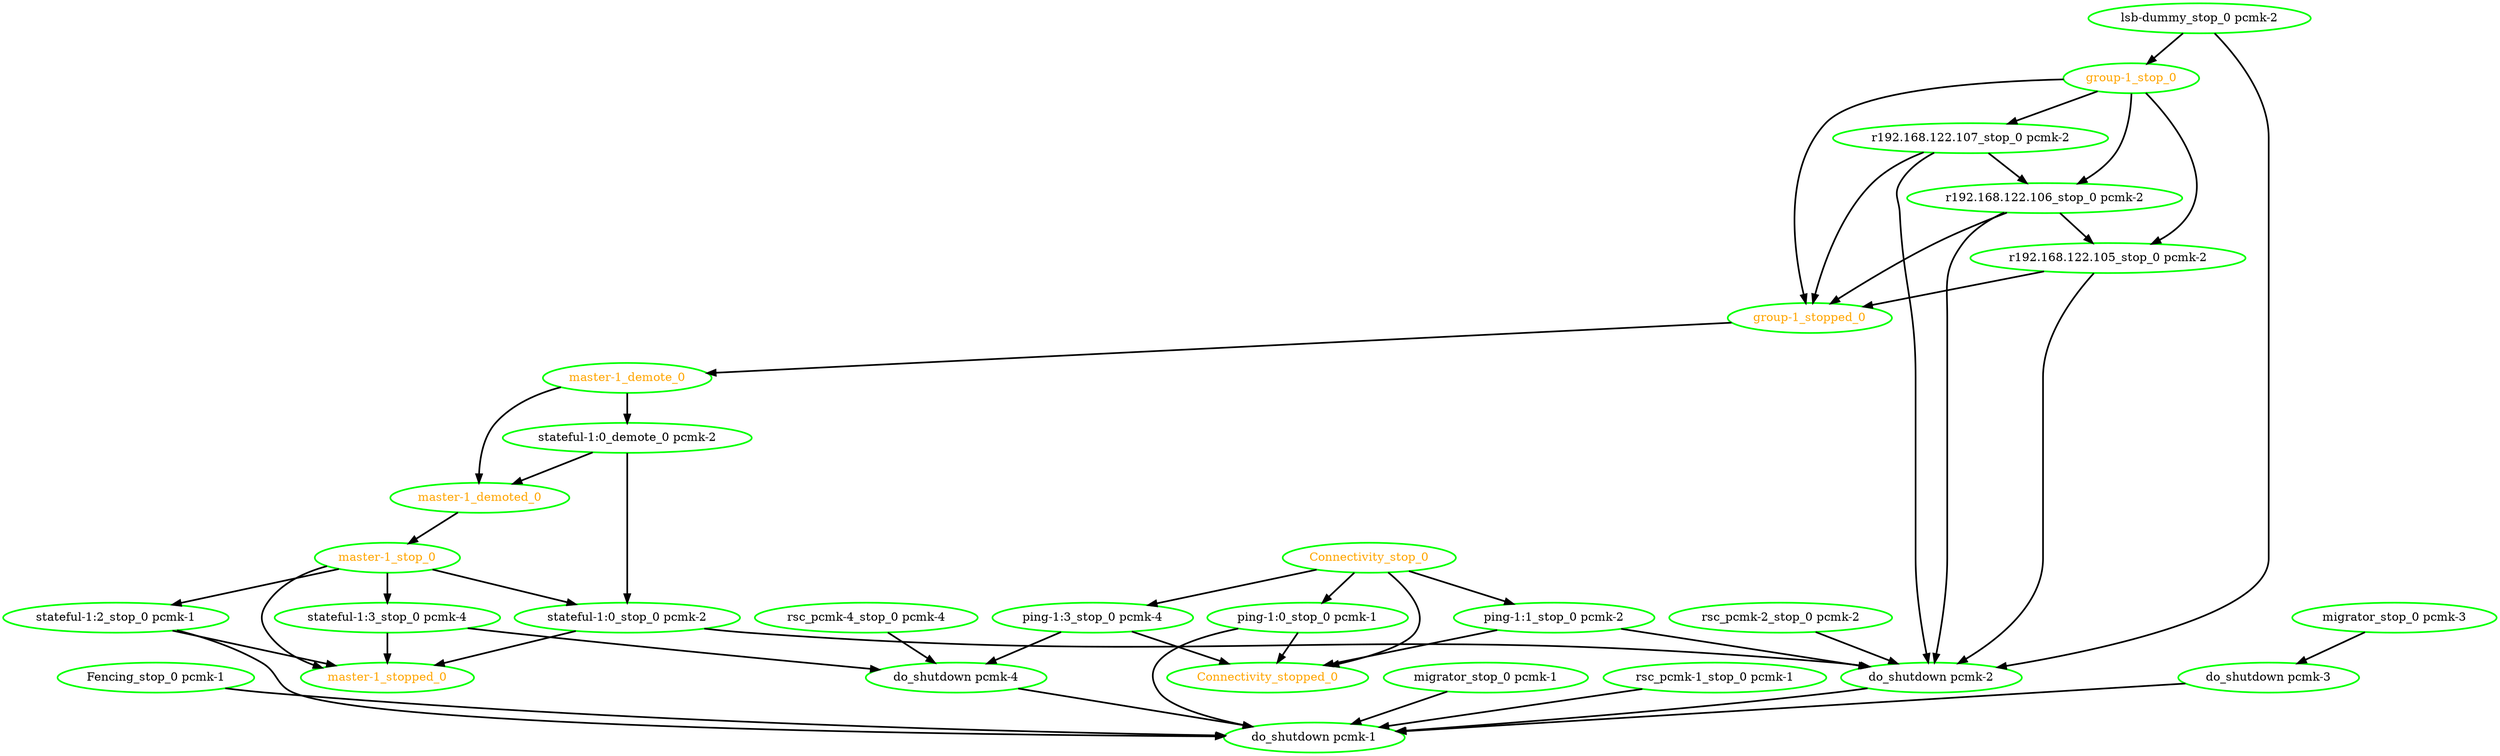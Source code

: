 digraph "g" {
"Connectivity_stop_0" -> "Connectivity_stopped_0" [ style = bold]
"Connectivity_stop_0" -> "ping-1:0_stop_0 pcmk-1" [ style = bold]
"Connectivity_stop_0" -> "ping-1:1_stop_0 pcmk-2" [ style = bold]
"Connectivity_stop_0" -> "ping-1:3_stop_0 pcmk-4" [ style = bold]
"Connectivity_stop_0" [ style=bold color="green" fontcolor="orange"]
"Connectivity_stopped_0" [ style=bold color="green" fontcolor="orange"]
"Fencing_stop_0 pcmk-1" -> "do_shutdown pcmk-1" [ style = bold]
"Fencing_stop_0 pcmk-1" [ style=bold color="green" fontcolor="black"]
"do_shutdown pcmk-1" [ style=bold color="green" fontcolor="black"]
"do_shutdown pcmk-2" -> "do_shutdown pcmk-1" [ style = bold]
"do_shutdown pcmk-2" [ style=bold color="green" fontcolor="black"]
"do_shutdown pcmk-3" -> "do_shutdown pcmk-1" [ style = bold]
"do_shutdown pcmk-3" [ style=bold color="green" fontcolor="black"]
"do_shutdown pcmk-4" -> "do_shutdown pcmk-1" [ style = bold]
"do_shutdown pcmk-4" [ style=bold color="green" fontcolor="black"]
"group-1_stop_0" -> "group-1_stopped_0" [ style = bold]
"group-1_stop_0" -> "r192.168.122.105_stop_0 pcmk-2" [ style = bold]
"group-1_stop_0" -> "r192.168.122.106_stop_0 pcmk-2" [ style = bold]
"group-1_stop_0" -> "r192.168.122.107_stop_0 pcmk-2" [ style = bold]
"group-1_stop_0" [ style=bold color="green" fontcolor="orange"]
"group-1_stopped_0" -> "master-1_demote_0" [ style = bold]
"group-1_stopped_0" [ style=bold color="green" fontcolor="orange"]
"lsb-dummy_stop_0 pcmk-2" -> "do_shutdown pcmk-2" [ style = bold]
"lsb-dummy_stop_0 pcmk-2" -> "group-1_stop_0" [ style = bold]
"lsb-dummy_stop_0 pcmk-2" [ style=bold color="green" fontcolor="black"]
"master-1_demote_0" -> "master-1_demoted_0" [ style = bold]
"master-1_demote_0" -> "stateful-1:0_demote_0 pcmk-2" [ style = bold]
"master-1_demote_0" [ style=bold color="green" fontcolor="orange"]
"master-1_demoted_0" -> "master-1_stop_0" [ style = bold]
"master-1_demoted_0" [ style=bold color="green" fontcolor="orange"]
"master-1_stop_0" -> "master-1_stopped_0" [ style = bold]
"master-1_stop_0" -> "stateful-1:0_stop_0 pcmk-2" [ style = bold]
"master-1_stop_0" -> "stateful-1:2_stop_0 pcmk-1" [ style = bold]
"master-1_stop_0" -> "stateful-1:3_stop_0 pcmk-4" [ style = bold]
"master-1_stop_0" [ style=bold color="green" fontcolor="orange"]
"master-1_stopped_0" [ style=bold color="green" fontcolor="orange"]
"migrator_stop_0 pcmk-1" -> "do_shutdown pcmk-1" [ style = bold]
"migrator_stop_0 pcmk-1" [ style=bold color="green" fontcolor="black"]
"migrator_stop_0 pcmk-3" -> "do_shutdown pcmk-3" [ style = bold]
"migrator_stop_0 pcmk-3" [ style=bold color="green" fontcolor="black"]
"ping-1:0_stop_0 pcmk-1" -> "Connectivity_stopped_0" [ style = bold]
"ping-1:0_stop_0 pcmk-1" -> "do_shutdown pcmk-1" [ style = bold]
"ping-1:0_stop_0 pcmk-1" [ style=bold color="green" fontcolor="black"]
"ping-1:1_stop_0 pcmk-2" -> "Connectivity_stopped_0" [ style = bold]
"ping-1:1_stop_0 pcmk-2" -> "do_shutdown pcmk-2" [ style = bold]
"ping-1:1_stop_0 pcmk-2" [ style=bold color="green" fontcolor="black"]
"ping-1:3_stop_0 pcmk-4" -> "Connectivity_stopped_0" [ style = bold]
"ping-1:3_stop_0 pcmk-4" -> "do_shutdown pcmk-4" [ style = bold]
"ping-1:3_stop_0 pcmk-4" [ style=bold color="green" fontcolor="black"]
"r192.168.122.105_stop_0 pcmk-2" -> "do_shutdown pcmk-2" [ style = bold]
"r192.168.122.105_stop_0 pcmk-2" -> "group-1_stopped_0" [ style = bold]
"r192.168.122.105_stop_0 pcmk-2" [ style=bold color="green" fontcolor="black"]
"r192.168.122.106_stop_0 pcmk-2" -> "do_shutdown pcmk-2" [ style = bold]
"r192.168.122.106_stop_0 pcmk-2" -> "group-1_stopped_0" [ style = bold]
"r192.168.122.106_stop_0 pcmk-2" -> "r192.168.122.105_stop_0 pcmk-2" [ style = bold]
"r192.168.122.106_stop_0 pcmk-2" [ style=bold color="green" fontcolor="black"]
"r192.168.122.107_stop_0 pcmk-2" -> "do_shutdown pcmk-2" [ style = bold]
"r192.168.122.107_stop_0 pcmk-2" -> "group-1_stopped_0" [ style = bold]
"r192.168.122.107_stop_0 pcmk-2" -> "r192.168.122.106_stop_0 pcmk-2" [ style = bold]
"r192.168.122.107_stop_0 pcmk-2" [ style=bold color="green" fontcolor="black"]
"rsc_pcmk-1_stop_0 pcmk-1" -> "do_shutdown pcmk-1" [ style = bold]
"rsc_pcmk-1_stop_0 pcmk-1" [ style=bold color="green" fontcolor="black"]
"rsc_pcmk-2_stop_0 pcmk-2" -> "do_shutdown pcmk-2" [ style = bold]
"rsc_pcmk-2_stop_0 pcmk-2" [ style=bold color="green" fontcolor="black"]
"rsc_pcmk-4_stop_0 pcmk-4" -> "do_shutdown pcmk-4" [ style = bold]
"rsc_pcmk-4_stop_0 pcmk-4" [ style=bold color="green" fontcolor="black"]
"stateful-1:0_demote_0 pcmk-2" -> "master-1_demoted_0" [ style = bold]
"stateful-1:0_demote_0 pcmk-2" -> "stateful-1:0_stop_0 pcmk-2" [ style = bold]
"stateful-1:0_demote_0 pcmk-2" [ style=bold color="green" fontcolor="black"]
"stateful-1:0_stop_0 pcmk-2" -> "do_shutdown pcmk-2" [ style = bold]
"stateful-1:0_stop_0 pcmk-2" -> "master-1_stopped_0" [ style = bold]
"stateful-1:0_stop_0 pcmk-2" [ style=bold color="green" fontcolor="black"]
"stateful-1:2_stop_0 pcmk-1" -> "do_shutdown pcmk-1" [ style = bold]
"stateful-1:2_stop_0 pcmk-1" -> "master-1_stopped_0" [ style = bold]
"stateful-1:2_stop_0 pcmk-1" [ style=bold color="green" fontcolor="black"]
"stateful-1:3_stop_0 pcmk-4" -> "do_shutdown pcmk-4" [ style = bold]
"stateful-1:3_stop_0 pcmk-4" -> "master-1_stopped_0" [ style = bold]
"stateful-1:3_stop_0 pcmk-4" [ style=bold color="green" fontcolor="black"]
}
